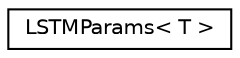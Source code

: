 digraph "Graphical Class Hierarchy"
{
 // LATEX_PDF_SIZE
  edge [fontname="Helvetica",fontsize="10",labelfontname="Helvetica",labelfontsize="10"];
  node [fontname="Helvetica",fontsize="10",shape=record];
  rankdir="LR";
  Node0 [label="LSTMParams\< T \>",height=0.2,width=0.4,color="black", fillcolor="white", style="filled",URL="$classarm__compute_1_1_l_s_t_m_params.xhtml",tooltip=" "];
}
